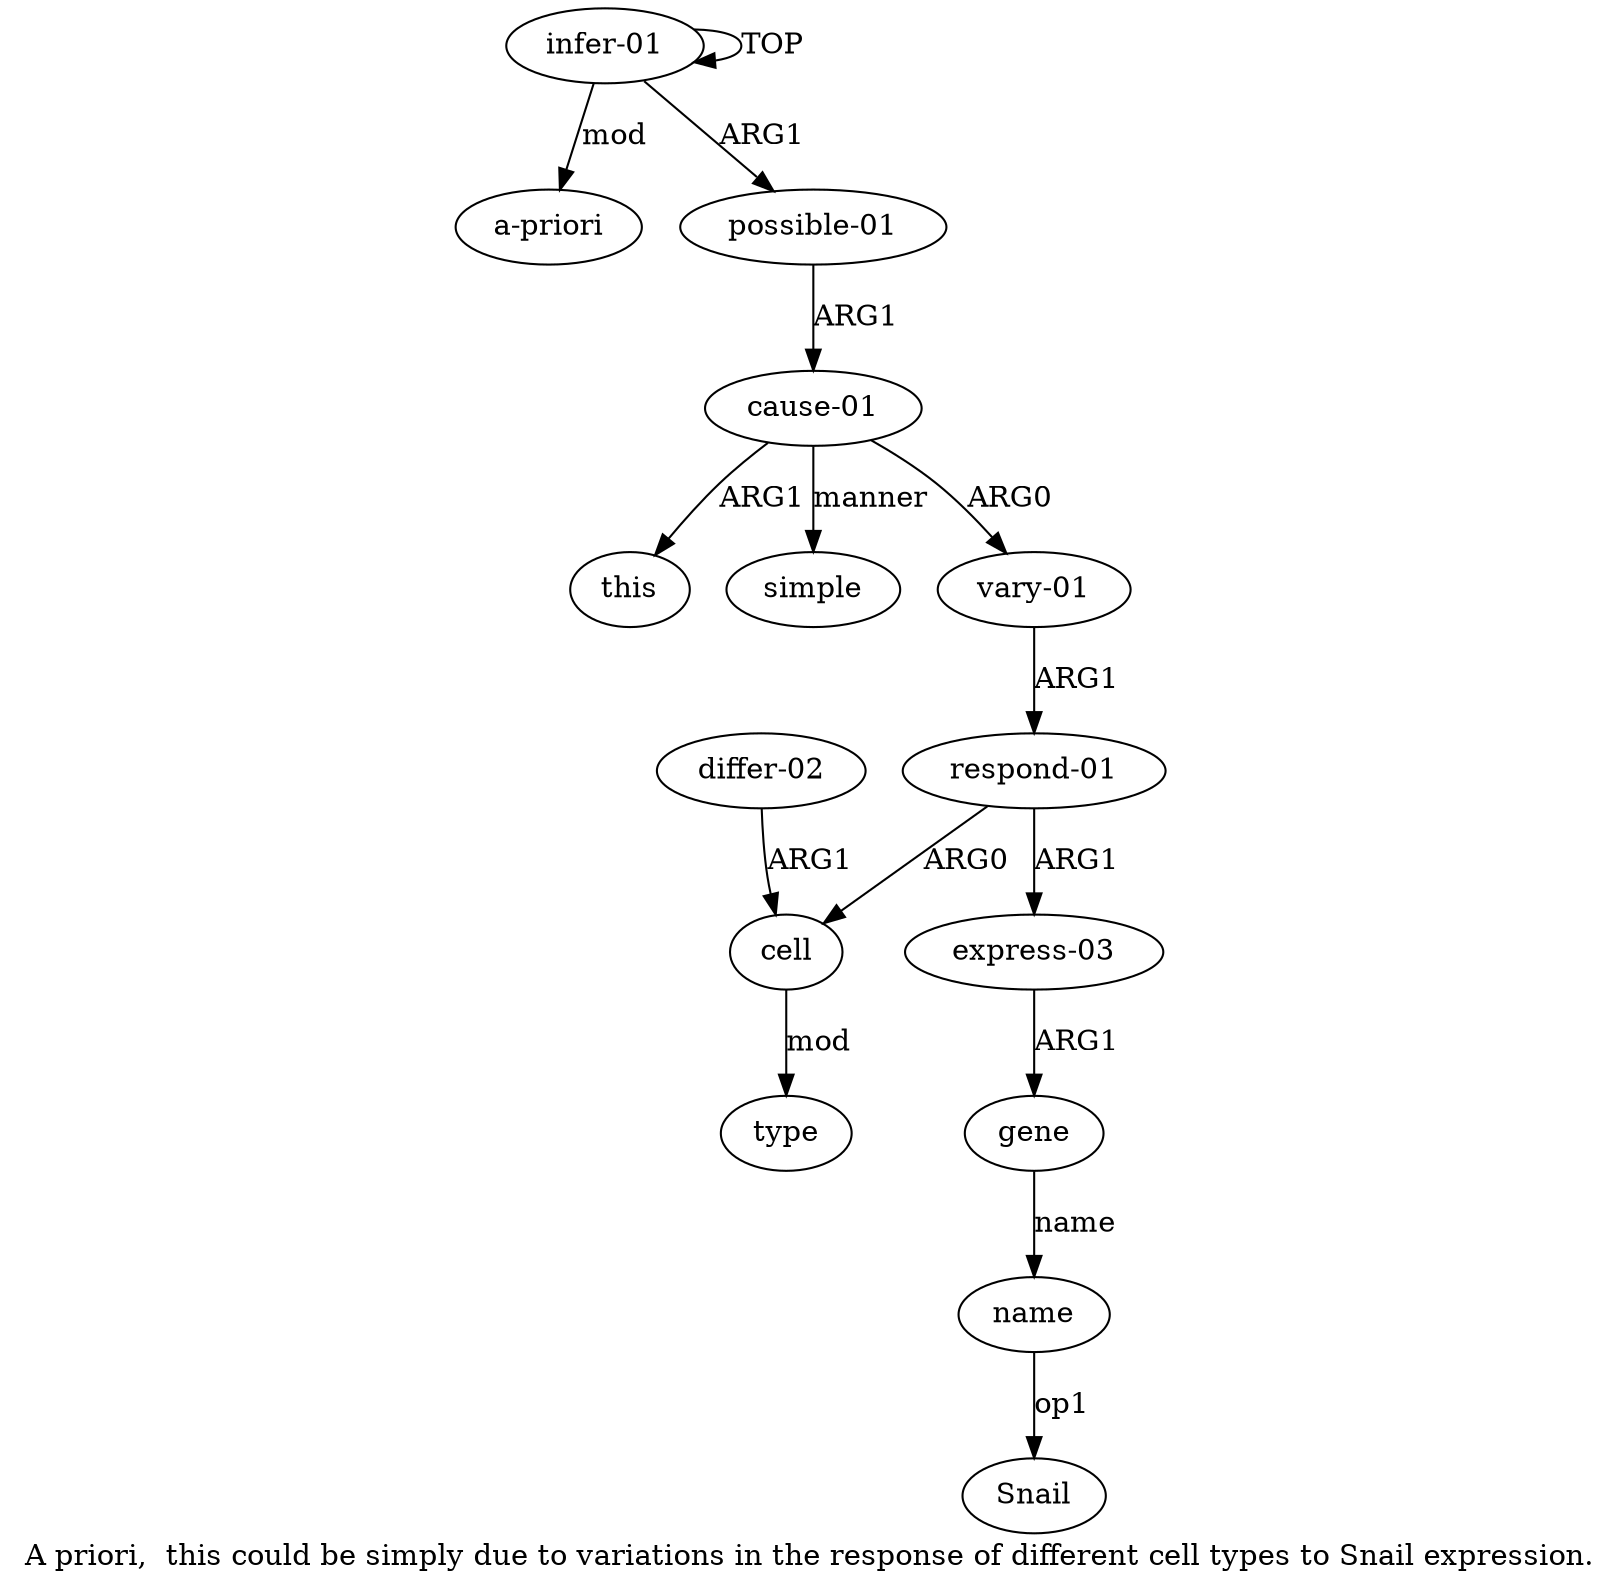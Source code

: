 digraph  {
	graph [label="A priori,  this could be simply due to variations in the response of different cell types to Snail expression."];
	node [label="\N"];
	a11	 [color=black,
		gold_ind=11,
		gold_label=this,
		label=this,
		test_ind=11,
		test_label=this];
	a10	 [color=black,
		gold_ind=10,
		gold_label=name,
		label=name,
		test_ind=10,
		test_label=name];
	"a10 Snail"	 [color=black,
		gold_ind=-1,
		gold_label=Snail,
		label=Snail,
		test_ind=-1,
		test_label=Snail];
	a10 -> "a10 Snail" [key=0,
	color=black,
	gold_label=op1,
	label=op1,
	test_label=op1];
a13 [color=black,
	gold_ind=13,
	gold_label="a-priori",
	label="a-priori",
	test_ind=13,
	test_label="a-priori"];
a12 [color=black,
	gold_ind=12,
	gold_label=simple,
	label=simple,
	test_ind=12,
	test_label=simple];
a1 [color=black,
	gold_ind=1,
	gold_label="possible-01",
	label="possible-01",
	test_ind=1,
	test_label="possible-01"];
a2 [color=black,
	gold_ind=2,
	gold_label="cause-01",
	label="cause-01",
	test_ind=2,
	test_label="cause-01"];
a1 -> a2 [key=0,
color=black,
gold_label=ARG1,
label=ARG1,
test_label=ARG1];
a0 [color=black,
gold_ind=0,
gold_label="infer-01",
label="infer-01",
test_ind=0,
test_label="infer-01"];
a0 -> a13 [key=0,
color=black,
gold_label=mod,
label=mod,
test_label=mod];
a0 -> a1 [key=0,
color=black,
gold_label=ARG1,
label=ARG1,
test_label=ARG1];
a0 -> a0 [key=0,
color=black,
gold_label=TOP,
label=TOP,
test_label=TOP];
a3 [color=black,
gold_ind=3,
gold_label="vary-01",
label="vary-01",
test_ind=3,
test_label="vary-01"];
a4 [color=black,
gold_ind=4,
gold_label="respond-01",
label="respond-01",
test_ind=4,
test_label="respond-01"];
a3 -> a4 [key=0,
color=black,
gold_label=ARG1,
label=ARG1,
test_label=ARG1];
a2 -> a11 [key=0,
color=black,
gold_label=ARG1,
label=ARG1,
test_label=ARG1];
a2 -> a12 [key=0,
color=black,
gold_label=manner,
label=manner,
test_label=manner];
a2 -> a3 [key=0,
color=black,
gold_label=ARG0,
label=ARG0,
test_label=ARG0];
a5 [color=black,
gold_ind=5,
gold_label=cell,
label=cell,
test_ind=5,
test_label=cell];
a6 [color=black,
gold_ind=6,
gold_label=type,
label=type,
test_ind=6,
test_label=type];
a5 -> a6 [key=0,
color=black,
gold_label=mod,
label=mod,
test_label=mod];
a4 -> a5 [key=0,
color=black,
gold_label=ARG0,
label=ARG0,
test_label=ARG0];
a8 [color=black,
gold_ind=8,
gold_label="express-03",
label="express-03",
test_ind=8,
test_label="express-03"];
a4 -> a8 [key=0,
color=black,
gold_label=ARG1,
label=ARG1,
test_label=ARG1];
a7 [color=black,
gold_ind=7,
gold_label="differ-02",
label="differ-02",
test_ind=7,
test_label="differ-02"];
a7 -> a5 [key=0,
color=black,
gold_label=ARG1,
label=ARG1,
test_label=ARG1];
a9 [color=black,
gold_ind=9,
gold_label=gene,
label=gene,
test_ind=9,
test_label=gene];
a9 -> a10 [key=0,
color=black,
gold_label=name,
label=name,
test_label=name];
a8 -> a9 [key=0,
color=black,
gold_label=ARG1,
label=ARG1,
test_label=ARG1];
}
